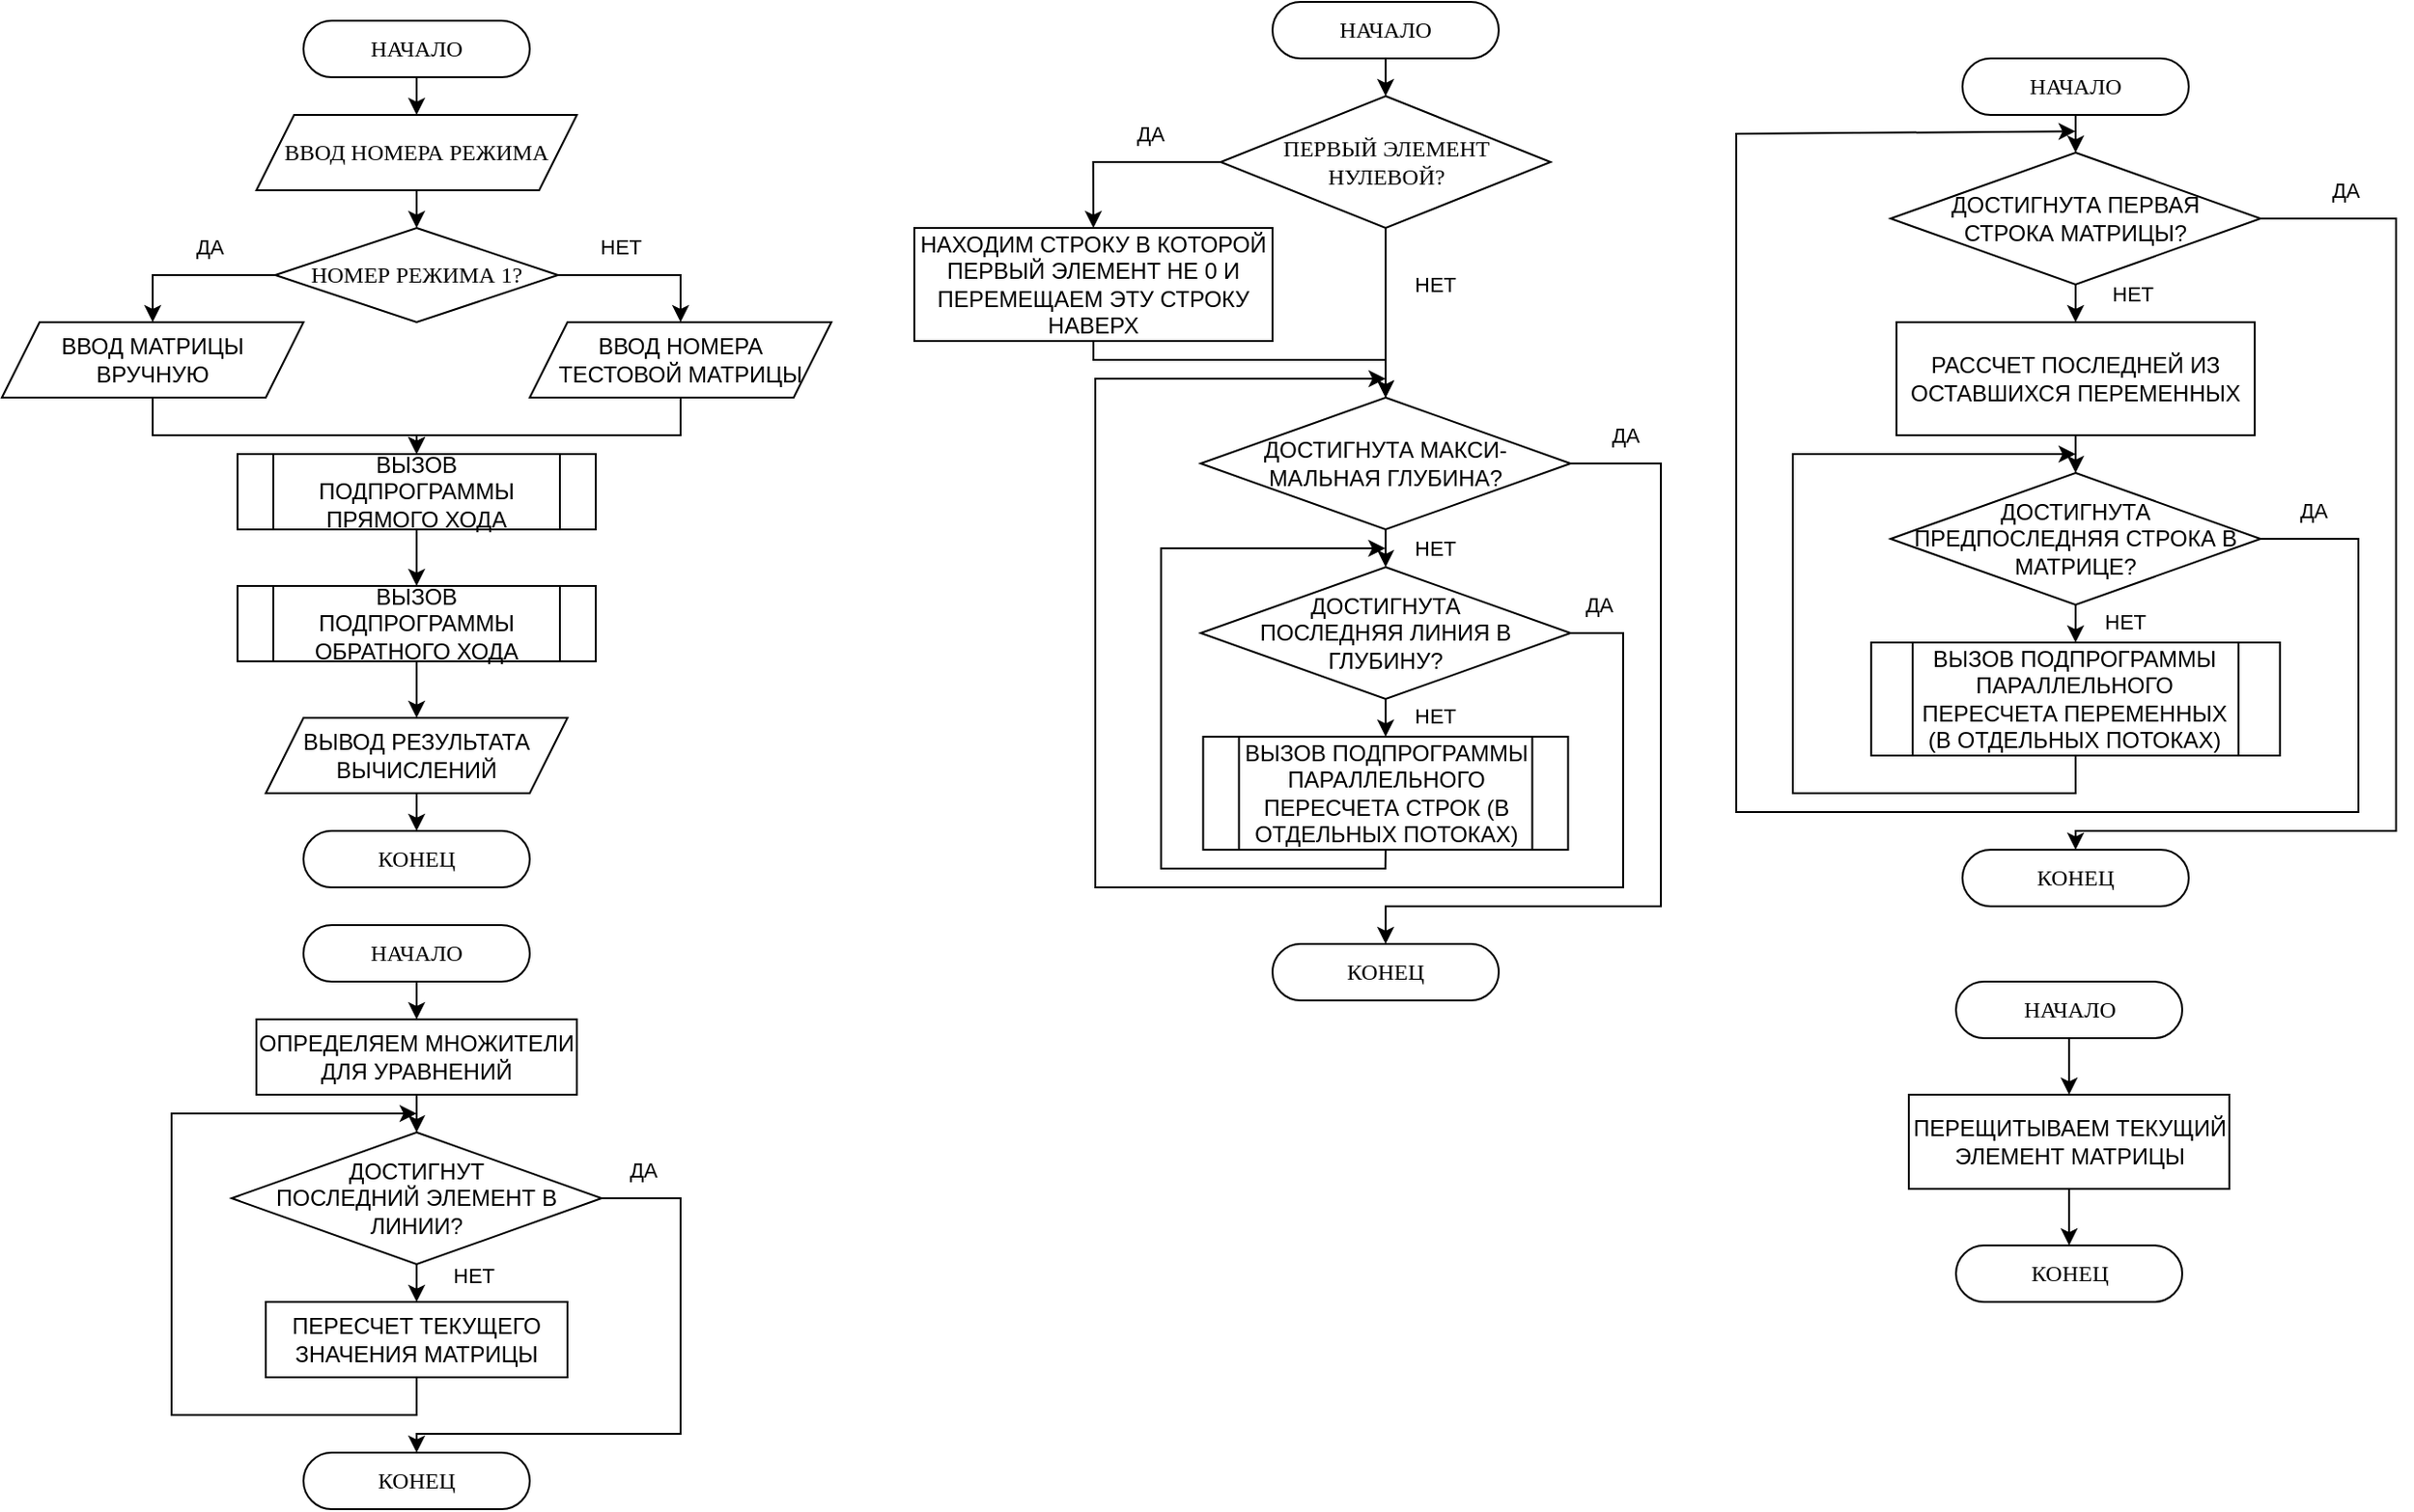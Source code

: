 <mxfile version="22.1.11" type="google">
  <diagram id="C5RBs43oDa-KdzZeNtuy" name="Page-1">
    <mxGraphModel grid="0" page="0" gridSize="10" guides="1" tooltips="1" connect="1" arrows="1" fold="1" pageScale="1" pageWidth="827" pageHeight="1169" math="0" shadow="0">
      <root>
        <mxCell id="WIyWlLk6GJQsqaUBKTNV-0" />
        <mxCell id="WIyWlLk6GJQsqaUBKTNV-1" parent="WIyWlLk6GJQsqaUBKTNV-0" />
        <mxCell id="tSCLMg4XA2x0Tfuq9uGU-0" value="&lt;font face=&quot;Times New Roman&quot;&gt;НАЧАЛО&lt;/font&gt;" style="rounded=1;whiteSpace=wrap;html=1;arcSize=50;" vertex="1" parent="WIyWlLk6GJQsqaUBKTNV-1">
          <mxGeometry x="170" y="10" width="120" height="30" as="geometry" />
        </mxCell>
        <mxCell id="tSCLMg4XA2x0Tfuq9uGU-1" value="&lt;font face=&quot;Times New Roman&quot;&gt;КОНЕЦ&lt;/font&gt;" style="rounded=1;whiteSpace=wrap;html=1;arcSize=50;" vertex="1" parent="WIyWlLk6GJQsqaUBKTNV-1">
          <mxGeometry x="170" y="440" width="120" height="30" as="geometry" />
        </mxCell>
        <mxCell id="tSCLMg4XA2x0Tfuq9uGU-2" value="&lt;font face=&quot;Times New Roman&quot;&gt;ВВОД НОМЕРА РЕЖИМА&lt;/font&gt;" style="shape=parallelogram;perimeter=parallelogramPerimeter;whiteSpace=wrap;html=1;fixedSize=1;" vertex="1" parent="WIyWlLk6GJQsqaUBKTNV-1">
          <mxGeometry x="145" y="60" width="170" height="40" as="geometry" />
        </mxCell>
        <mxCell id="tSCLMg4XA2x0Tfuq9uGU-3" value="&lt;font face=&quot;Times New Roman&quot;&gt;НОМЕР РЕЖИМА 1?&lt;/font&gt;" style="rhombus;whiteSpace=wrap;html=1;" vertex="1" parent="WIyWlLk6GJQsqaUBKTNV-1">
          <mxGeometry x="155" y="120" width="150" height="50" as="geometry" />
        </mxCell>
        <mxCell id="tSCLMg4XA2x0Tfuq9uGU-5" value="ВВОД МАТРИЦЫ ВРУЧНУЮ" style="shape=parallelogram;perimeter=parallelogramPerimeter;whiteSpace=wrap;html=1;fixedSize=1;" vertex="1" parent="WIyWlLk6GJQsqaUBKTNV-1">
          <mxGeometry x="10" y="170" width="160" height="40" as="geometry" />
        </mxCell>
        <mxCell id="tSCLMg4XA2x0Tfuq9uGU-6" value="&lt;div&gt;ВВОД НОМЕРА&lt;/div&gt;&lt;div&gt;ТЕСТОВОЙ МАТРИЦЫ&lt;/div&gt;" style="shape=parallelogram;perimeter=parallelogramPerimeter;whiteSpace=wrap;html=1;fixedSize=1;" vertex="1" parent="WIyWlLk6GJQsqaUBKTNV-1">
          <mxGeometry x="290" y="170" width="160" height="40" as="geometry" />
        </mxCell>
        <mxCell id="tSCLMg4XA2x0Tfuq9uGU-7" value="ВЫЗОВ ПОДПРОГРАММЫ ПРЯМОГО ХОДА" style="shape=process;whiteSpace=wrap;html=1;backgroundOutline=1;" vertex="1" parent="WIyWlLk6GJQsqaUBKTNV-1">
          <mxGeometry x="135" y="240" width="190" height="40" as="geometry" />
        </mxCell>
        <mxCell id="tSCLMg4XA2x0Tfuq9uGU-8" value="ВЫЗОВ ПОДПРОГРАММЫ ОБРАТНОГО ХОДА" style="shape=process;whiteSpace=wrap;html=1;backgroundOutline=1;" vertex="1" parent="WIyWlLk6GJQsqaUBKTNV-1">
          <mxGeometry x="135" y="310" width="190" height="40" as="geometry" />
        </mxCell>
        <mxCell id="tSCLMg4XA2x0Tfuq9uGU-9" value="ВЫВОД РЕЗУЛЬТАТА ВЫЧИСЛЕНИЙ" style="shape=parallelogram;perimeter=parallelogramPerimeter;whiteSpace=wrap;html=1;fixedSize=1;" vertex="1" parent="WIyWlLk6GJQsqaUBKTNV-1">
          <mxGeometry x="150" y="380" width="160" height="40" as="geometry" />
        </mxCell>
        <mxCell id="tSCLMg4XA2x0Tfuq9uGU-10" value="" style="endArrow=classic;html=1;rounded=0;exitX=0.5;exitY=1;exitDx=0;exitDy=0;entryX=0.5;entryY=0;entryDx=0;entryDy=0;" edge="1" parent="WIyWlLk6GJQsqaUBKTNV-1" source="tSCLMg4XA2x0Tfuq9uGU-0" target="tSCLMg4XA2x0Tfuq9uGU-2">
          <mxGeometry width="50" height="50" relative="1" as="geometry">
            <mxPoint x="340" y="40" as="sourcePoint" />
            <mxPoint x="390" y="-10" as="targetPoint" />
          </mxGeometry>
        </mxCell>
        <mxCell id="tSCLMg4XA2x0Tfuq9uGU-11" value="" style="endArrow=classic;html=1;rounded=0;exitX=0.5;exitY=1;exitDx=0;exitDy=0;entryX=0.5;entryY=0;entryDx=0;entryDy=0;" edge="1" parent="WIyWlLk6GJQsqaUBKTNV-1" source="tSCLMg4XA2x0Tfuq9uGU-2" target="tSCLMg4XA2x0Tfuq9uGU-3">
          <mxGeometry width="50" height="50" relative="1" as="geometry">
            <mxPoint x="340" y="130" as="sourcePoint" />
            <mxPoint x="390" y="80" as="targetPoint" />
          </mxGeometry>
        </mxCell>
        <mxCell id="tSCLMg4XA2x0Tfuq9uGU-12" value="" style="endArrow=classic;html=1;rounded=0;exitX=0;exitY=0.5;exitDx=0;exitDy=0;entryX=0.5;entryY=0;entryDx=0;entryDy=0;" edge="1" parent="WIyWlLk6GJQsqaUBKTNV-1" source="tSCLMg4XA2x0Tfuq9uGU-3" target="tSCLMg4XA2x0Tfuq9uGU-5">
          <mxGeometry width="50" height="50" relative="1" as="geometry">
            <mxPoint x="400" y="120" as="sourcePoint" />
            <mxPoint x="450" y="70" as="targetPoint" />
            <Array as="points">
              <mxPoint x="90" y="145" />
            </Array>
          </mxGeometry>
        </mxCell>
        <mxCell id="tSCLMg4XA2x0Tfuq9uGU-19" value="ДА" style="edgeLabel;html=1;align=center;verticalAlign=middle;resizable=0;points=[];" connectable="0" vertex="1" parent="tSCLMg4XA2x0Tfuq9uGU-12">
          <mxGeometry x="0.044" relative="1" as="geometry">
            <mxPoint x="12" y="-15" as="offset" />
          </mxGeometry>
        </mxCell>
        <mxCell id="tSCLMg4XA2x0Tfuq9uGU-13" value="" style="endArrow=classic;html=1;rounded=0;exitX=1;exitY=0.5;exitDx=0;exitDy=0;entryX=0.5;entryY=0;entryDx=0;entryDy=0;" edge="1" parent="WIyWlLk6GJQsqaUBKTNV-1" source="tSCLMg4XA2x0Tfuq9uGU-3" target="tSCLMg4XA2x0Tfuq9uGU-6">
          <mxGeometry width="50" height="50" relative="1" as="geometry">
            <mxPoint x="340" y="130" as="sourcePoint" />
            <mxPoint x="390" y="80" as="targetPoint" />
            <Array as="points">
              <mxPoint x="370" y="145" />
            </Array>
          </mxGeometry>
        </mxCell>
        <mxCell id="tSCLMg4XA2x0Tfuq9uGU-20" value="НЕТ" style="edgeLabel;html=1;align=center;verticalAlign=middle;resizable=0;points=[];" connectable="0" vertex="1" parent="tSCLMg4XA2x0Tfuq9uGU-13">
          <mxGeometry x="-0.267" y="-1" relative="1" as="geometry">
            <mxPoint y="-16" as="offset" />
          </mxGeometry>
        </mxCell>
        <mxCell id="tSCLMg4XA2x0Tfuq9uGU-14" value="" style="endArrow=classic;html=1;rounded=0;exitX=0.5;exitY=1;exitDx=0;exitDy=0;entryX=0.5;entryY=0;entryDx=0;entryDy=0;" edge="1" parent="WIyWlLk6GJQsqaUBKTNV-1" source="tSCLMg4XA2x0Tfuq9uGU-5" target="tSCLMg4XA2x0Tfuq9uGU-7">
          <mxGeometry width="50" height="50" relative="1" as="geometry">
            <mxPoint x="180" y="220" as="sourcePoint" />
            <mxPoint x="230" y="170" as="targetPoint" />
            <Array as="points">
              <mxPoint x="90" y="230" />
              <mxPoint x="230" y="230" />
            </Array>
          </mxGeometry>
        </mxCell>
        <mxCell id="tSCLMg4XA2x0Tfuq9uGU-15" value="" style="endArrow=classic;html=1;rounded=0;exitX=0.5;exitY=1;exitDx=0;exitDy=0;entryX=0.5;entryY=0;entryDx=0;entryDy=0;" edge="1" parent="WIyWlLk6GJQsqaUBKTNV-1" source="tSCLMg4XA2x0Tfuq9uGU-6" target="tSCLMg4XA2x0Tfuq9uGU-7">
          <mxGeometry width="50" height="50" relative="1" as="geometry">
            <mxPoint x="460" y="220" as="sourcePoint" />
            <mxPoint x="510" y="170" as="targetPoint" />
            <Array as="points">
              <mxPoint x="370" y="230" />
              <mxPoint x="230" y="230" />
            </Array>
          </mxGeometry>
        </mxCell>
        <mxCell id="tSCLMg4XA2x0Tfuq9uGU-16" value="" style="endArrow=classic;html=1;rounded=0;exitX=0.5;exitY=1;exitDx=0;exitDy=0;entryX=0.5;entryY=0;entryDx=0;entryDy=0;" edge="1" parent="WIyWlLk6GJQsqaUBKTNV-1" source="tSCLMg4XA2x0Tfuq9uGU-7" target="tSCLMg4XA2x0Tfuq9uGU-8">
          <mxGeometry width="50" height="50" relative="1" as="geometry">
            <mxPoint x="380" y="330" as="sourcePoint" />
            <mxPoint x="430" y="280" as="targetPoint" />
          </mxGeometry>
        </mxCell>
        <mxCell id="tSCLMg4XA2x0Tfuq9uGU-17" value="" style="endArrow=classic;html=1;rounded=0;exitX=0.5;exitY=1;exitDx=0;exitDy=0;entryX=0.5;entryY=0;entryDx=0;entryDy=0;" edge="1" parent="WIyWlLk6GJQsqaUBKTNV-1" source="tSCLMg4XA2x0Tfuq9uGU-8" target="tSCLMg4XA2x0Tfuq9uGU-9">
          <mxGeometry width="50" height="50" relative="1" as="geometry">
            <mxPoint x="370" y="370" as="sourcePoint" />
            <mxPoint x="420" y="320" as="targetPoint" />
          </mxGeometry>
        </mxCell>
        <mxCell id="tSCLMg4XA2x0Tfuq9uGU-18" value="" style="endArrow=classic;html=1;rounded=0;exitX=0.5;exitY=1;exitDx=0;exitDy=0;entryX=0.5;entryY=0;entryDx=0;entryDy=0;" edge="1" parent="WIyWlLk6GJQsqaUBKTNV-1" source="tSCLMg4XA2x0Tfuq9uGU-9" target="tSCLMg4XA2x0Tfuq9uGU-1">
          <mxGeometry width="50" height="50" relative="1" as="geometry">
            <mxPoint x="350" y="420" as="sourcePoint" />
            <mxPoint x="400" y="370" as="targetPoint" />
          </mxGeometry>
        </mxCell>
        <mxCell id="tSCLMg4XA2x0Tfuq9uGU-21" value="&lt;font face=&quot;Times New Roman&quot;&gt;НАЧАЛО&lt;/font&gt;" style="rounded=1;whiteSpace=wrap;html=1;arcSize=50;" vertex="1" parent="WIyWlLk6GJQsqaUBKTNV-1">
          <mxGeometry x="684" width="120" height="30" as="geometry" />
        </mxCell>
        <mxCell id="tSCLMg4XA2x0Tfuq9uGU-22" value="&lt;font face=&quot;Times New Roman&quot;&gt;НАЧАЛО&lt;/font&gt;" style="rounded=1;whiteSpace=wrap;html=1;arcSize=50;" vertex="1" parent="WIyWlLk6GJQsqaUBKTNV-1">
          <mxGeometry x="170" y="490" width="120" height="30" as="geometry" />
        </mxCell>
        <mxCell id="tSCLMg4XA2x0Tfuq9uGU-23" value="&lt;font face=&quot;Times New Roman&quot;&gt;ПЕРВЫЙ ЭЛЕМЕНТ НУЛЕВОЙ?&lt;/font&gt;" style="rhombus;whiteSpace=wrap;html=1;" vertex="1" parent="WIyWlLk6GJQsqaUBKTNV-1">
          <mxGeometry x="656.5" y="50" width="175" height="70" as="geometry" />
        </mxCell>
        <mxCell id="tSCLMg4XA2x0Tfuq9uGU-24" value="НАХОДИМ СТРОКУ В КОТОРОЙ ПЕРВЫЙ ЭЛЕМЕНТ НЕ 0 И ПЕРЕМЕЩАЕМ ЭТУ СТРОКУ НАВЕРХ" style="rounded=0;whiteSpace=wrap;html=1;" vertex="1" parent="WIyWlLk6GJQsqaUBKTNV-1">
          <mxGeometry x="494" y="120" width="190" height="60" as="geometry" />
        </mxCell>
        <mxCell id="tSCLMg4XA2x0Tfuq9uGU-25" value="&lt;div&gt;ДОСТИГНУТА МАКСИ-&lt;/div&gt;&lt;div&gt;МАЛЬНАЯ ГЛУБИНА?&lt;/div&gt;" style="rhombus;whiteSpace=wrap;html=1;" vertex="1" parent="WIyWlLk6GJQsqaUBKTNV-1">
          <mxGeometry x="645.87" y="210" width="196.25" height="70" as="geometry" />
        </mxCell>
        <mxCell id="tSCLMg4XA2x0Tfuq9uGU-26" value="&lt;div&gt;ДОСТИГНУТА&lt;/div&gt;&lt;div&gt;ПОСЛЕДНЯЯ ЛИНИЯ В ГЛУБИНУ?&lt;/div&gt;" style="rhombus;whiteSpace=wrap;html=1;" vertex="1" parent="WIyWlLk6GJQsqaUBKTNV-1">
          <mxGeometry x="645.88" y="300" width="196.25" height="70" as="geometry" />
        </mxCell>
        <mxCell id="tSCLMg4XA2x0Tfuq9uGU-27" value="ВЫЗОВ ПОДПРОГРАММЫ ПАРАЛЛЕЛЬНОГО ПЕРЕСЧЕТА СТРОК (В ОТДЕЛЬНЫХ ПОТОКАХ)" style="shape=process;whiteSpace=wrap;html=1;backgroundOutline=1;" vertex="1" parent="WIyWlLk6GJQsqaUBKTNV-1">
          <mxGeometry x="647.22" y="390" width="193.56" height="60" as="geometry" />
        </mxCell>
        <mxCell id="tSCLMg4XA2x0Tfuq9uGU-28" value="&lt;font face=&quot;Times New Roman&quot;&gt;КОНЕЦ&lt;/font&gt;" style="rounded=1;whiteSpace=wrap;html=1;arcSize=50;" vertex="1" parent="WIyWlLk6GJQsqaUBKTNV-1">
          <mxGeometry x="684.01" y="500" width="120" height="30" as="geometry" />
        </mxCell>
        <mxCell id="tSCLMg4XA2x0Tfuq9uGU-29" value="" style="endArrow=classic;html=1;rounded=0;exitX=0.5;exitY=1;exitDx=0;exitDy=0;entryX=0.5;entryY=0;entryDx=0;entryDy=0;" edge="1" parent="WIyWlLk6GJQsqaUBKTNV-1" source="tSCLMg4XA2x0Tfuq9uGU-21" target="tSCLMg4XA2x0Tfuq9uGU-23">
          <mxGeometry width="50" height="50" relative="1" as="geometry">
            <mxPoint x="604.87" y="60" as="sourcePoint" />
            <mxPoint x="654.87" y="10" as="targetPoint" />
          </mxGeometry>
        </mxCell>
        <mxCell id="tSCLMg4XA2x0Tfuq9uGU-30" value="" style="endArrow=classic;html=1;rounded=0;exitX=0;exitY=0.5;exitDx=0;exitDy=0;entryX=0.5;entryY=0;entryDx=0;entryDy=0;" edge="1" parent="WIyWlLk6GJQsqaUBKTNV-1" source="tSCLMg4XA2x0Tfuq9uGU-23" target="tSCLMg4XA2x0Tfuq9uGU-24">
          <mxGeometry width="50" height="50" relative="1" as="geometry">
            <mxPoint x="554.87" y="60" as="sourcePoint" />
            <mxPoint x="604.87" y="10" as="targetPoint" />
            <Array as="points">
              <mxPoint x="588.87" y="85" />
            </Array>
          </mxGeometry>
        </mxCell>
        <mxCell id="tSCLMg4XA2x0Tfuq9uGU-38" value="ДА" style="edgeLabel;html=1;align=center;verticalAlign=middle;resizable=0;points=[];" connectable="0" vertex="1" parent="tSCLMg4XA2x0Tfuq9uGU-30">
          <mxGeometry x="-0.266" y="-2" relative="1" as="geometry">
            <mxPoint y="-13" as="offset" />
          </mxGeometry>
        </mxCell>
        <mxCell id="tSCLMg4XA2x0Tfuq9uGU-31" value="" style="endArrow=classic;html=1;rounded=0;exitX=0.5;exitY=1;exitDx=0;exitDy=0;entryX=0.5;entryY=0;entryDx=0;entryDy=0;" edge="1" parent="WIyWlLk6GJQsqaUBKTNV-1" source="tSCLMg4XA2x0Tfuq9uGU-23" target="tSCLMg4XA2x0Tfuq9uGU-25">
          <mxGeometry width="50" height="50" relative="1" as="geometry">
            <mxPoint x="714.87" y="200" as="sourcePoint" />
            <mxPoint x="764.87" y="150" as="targetPoint" />
          </mxGeometry>
        </mxCell>
        <mxCell id="tSCLMg4XA2x0Tfuq9uGU-39" value="НЕТ" style="edgeLabel;html=1;align=center;verticalAlign=middle;resizable=0;points=[];" connectable="0" vertex="1" parent="tSCLMg4XA2x0Tfuq9uGU-31">
          <mxGeometry x="-0.244" relative="1" as="geometry">
            <mxPoint x="26" y="-4" as="offset" />
          </mxGeometry>
        </mxCell>
        <mxCell id="tSCLMg4XA2x0Tfuq9uGU-32" value="" style="endArrow=classic;html=1;rounded=0;exitX=0.5;exitY=1;exitDx=0;exitDy=0;entryX=0.5;entryY=0;entryDx=0;entryDy=0;" edge="1" parent="WIyWlLk6GJQsqaUBKTNV-1" source="tSCLMg4XA2x0Tfuq9uGU-24" target="tSCLMg4XA2x0Tfuq9uGU-25">
          <mxGeometry width="50" height="50" relative="1" as="geometry">
            <mxPoint x="584.87" y="230" as="sourcePoint" />
            <mxPoint x="634.87" y="180" as="targetPoint" />
            <Array as="points">
              <mxPoint x="589" y="190" />
              <mxPoint x="744" y="190" />
            </Array>
          </mxGeometry>
        </mxCell>
        <mxCell id="tSCLMg4XA2x0Tfuq9uGU-33" value="" style="endArrow=classic;html=1;rounded=0;exitX=0.5;exitY=1;exitDx=0;exitDy=0;entryX=0.5;entryY=0;entryDx=0;entryDy=0;" edge="1" parent="WIyWlLk6GJQsqaUBKTNV-1" source="tSCLMg4XA2x0Tfuq9uGU-25" target="tSCLMg4XA2x0Tfuq9uGU-26">
          <mxGeometry width="50" height="50" relative="1" as="geometry">
            <mxPoint x="614.87" y="300" as="sourcePoint" />
            <mxPoint x="664.87" y="250" as="targetPoint" />
          </mxGeometry>
        </mxCell>
        <mxCell id="tSCLMg4XA2x0Tfuq9uGU-42" value="НЕТ" style="edgeLabel;html=1;align=center;verticalAlign=middle;resizable=0;points=[];" connectable="0" vertex="1" parent="tSCLMg4XA2x0Tfuq9uGU-33">
          <mxGeometry x="0.488" relative="1" as="geometry">
            <mxPoint x="26" y="-5" as="offset" />
          </mxGeometry>
        </mxCell>
        <mxCell id="tSCLMg4XA2x0Tfuq9uGU-34" value="" style="endArrow=classic;html=1;rounded=0;exitX=0.5;exitY=1;exitDx=0;exitDy=0;entryX=0.5;entryY=0;entryDx=0;entryDy=0;" edge="1" parent="WIyWlLk6GJQsqaUBKTNV-1" source="tSCLMg4XA2x0Tfuq9uGU-26" target="tSCLMg4XA2x0Tfuq9uGU-27">
          <mxGeometry width="50" height="50" relative="1" as="geometry">
            <mxPoint x="794.87" y="330" as="sourcePoint" />
            <mxPoint x="844.87" y="280" as="targetPoint" />
          </mxGeometry>
        </mxCell>
        <mxCell id="tSCLMg4XA2x0Tfuq9uGU-43" value="&lt;div&gt;НЕТ&lt;/div&gt;" style="edgeLabel;html=1;align=center;verticalAlign=middle;resizable=0;points=[];" connectable="0" vertex="1" parent="tSCLMg4XA2x0Tfuq9uGU-34">
          <mxGeometry x="-0.1" y="1" relative="1" as="geometry">
            <mxPoint x="25" as="offset" />
          </mxGeometry>
        </mxCell>
        <mxCell id="tSCLMg4XA2x0Tfuq9uGU-35" value="" style="endArrow=classic;html=1;rounded=0;exitX=0.5;exitY=1;exitDx=0;exitDy=0;" edge="1" parent="WIyWlLk6GJQsqaUBKTNV-1" source="tSCLMg4XA2x0Tfuq9uGU-27">
          <mxGeometry width="50" height="50" relative="1" as="geometry">
            <mxPoint x="544.87" y="400" as="sourcePoint" />
            <mxPoint x="743.87" y="290" as="targetPoint" />
            <Array as="points">
              <mxPoint x="743.87" y="460" />
              <mxPoint x="624.87" y="460" />
              <mxPoint x="624.87" y="290" />
            </Array>
          </mxGeometry>
        </mxCell>
        <mxCell id="tSCLMg4XA2x0Tfuq9uGU-36" value="" style="endArrow=classic;html=1;rounded=0;exitX=1;exitY=0.5;exitDx=0;exitDy=0;" edge="1" parent="WIyWlLk6GJQsqaUBKTNV-1" source="tSCLMg4XA2x0Tfuq9uGU-26">
          <mxGeometry width="50" height="50" relative="1" as="geometry">
            <mxPoint x="530" y="410" as="sourcePoint" />
            <mxPoint x="744" y="200" as="targetPoint" />
            <Array as="points">
              <mxPoint x="870" y="335" />
              <mxPoint x="870" y="470" />
              <mxPoint x="590" y="470" />
              <mxPoint x="590" y="200" />
            </Array>
          </mxGeometry>
        </mxCell>
        <mxCell id="tSCLMg4XA2x0Tfuq9uGU-41" value="ДА" style="edgeLabel;html=1;align=center;verticalAlign=middle;resizable=0;points=[];" connectable="0" vertex="1" parent="tSCLMg4XA2x0Tfuq9uGU-36">
          <mxGeometry x="-0.965" relative="1" as="geometry">
            <mxPoint y="-15" as="offset" />
          </mxGeometry>
        </mxCell>
        <mxCell id="tSCLMg4XA2x0Tfuq9uGU-37" value="" style="endArrow=classic;html=1;rounded=0;exitX=1;exitY=0.5;exitDx=0;exitDy=0;entryX=0.5;entryY=0;entryDx=0;entryDy=0;" edge="1" parent="WIyWlLk6GJQsqaUBKTNV-1" source="tSCLMg4XA2x0Tfuq9uGU-25" target="tSCLMg4XA2x0Tfuq9uGU-28">
          <mxGeometry width="50" height="50" relative="1" as="geometry">
            <mxPoint x="830" y="180" as="sourcePoint" />
            <mxPoint x="880" y="130" as="targetPoint" />
            <Array as="points">
              <mxPoint x="890" y="245" />
              <mxPoint x="890" y="480" />
              <mxPoint x="744" y="480" />
            </Array>
          </mxGeometry>
        </mxCell>
        <mxCell id="tSCLMg4XA2x0Tfuq9uGU-40" value="ДА" style="edgeLabel;html=1;align=center;verticalAlign=middle;resizable=0;points=[];" connectable="0" vertex="1" parent="tSCLMg4XA2x0Tfuq9uGU-37">
          <mxGeometry x="-0.918" y="-1" relative="1" as="geometry">
            <mxPoint x="10" y="-16" as="offset" />
          </mxGeometry>
        </mxCell>
        <mxCell id="tSCLMg4XA2x0Tfuq9uGU-44" value="ОПРЕДЕЛЯЕМ МНОЖИТЕЛИ ДЛЯ УРАВНЕНИЙ" style="rounded=0;whiteSpace=wrap;html=1;" vertex="1" parent="WIyWlLk6GJQsqaUBKTNV-1">
          <mxGeometry x="145" y="540" width="170" height="40" as="geometry" />
        </mxCell>
        <mxCell id="tSCLMg4XA2x0Tfuq9uGU-45" value="&lt;div&gt;ДОСТИГНУТ&lt;/div&gt;&lt;div&gt;ПОСЛЕДНИЙ ЭЛЕМЕНТ В ЛИНИИ?&lt;/div&gt;" style="rhombus;whiteSpace=wrap;html=1;" vertex="1" parent="WIyWlLk6GJQsqaUBKTNV-1">
          <mxGeometry x="131.87" y="600" width="196.25" height="70" as="geometry" />
        </mxCell>
        <mxCell id="tSCLMg4XA2x0Tfuq9uGU-46" value="ПЕРЕСЧЕТ ТЕКУЩЕГО ЗНАЧЕНИЯ МАТРИЦЫ" style="rounded=0;whiteSpace=wrap;html=1;" vertex="1" parent="WIyWlLk6GJQsqaUBKTNV-1">
          <mxGeometry x="150" y="690" width="160" height="40" as="geometry" />
        </mxCell>
        <mxCell id="tSCLMg4XA2x0Tfuq9uGU-48" value="&lt;font face=&quot;Times New Roman&quot;&gt;КОНЕЦ&lt;/font&gt;" style="rounded=1;whiteSpace=wrap;html=1;arcSize=50;" vertex="1" parent="WIyWlLk6GJQsqaUBKTNV-1">
          <mxGeometry x="170" y="770" width="120" height="30" as="geometry" />
        </mxCell>
        <mxCell id="tSCLMg4XA2x0Tfuq9uGU-49" value="" style="endArrow=classic;html=1;rounded=0;exitX=0.5;exitY=1;exitDx=0;exitDy=0;entryX=0.5;entryY=0;entryDx=0;entryDy=0;" edge="1" parent="WIyWlLk6GJQsqaUBKTNV-1" source="tSCLMg4XA2x0Tfuq9uGU-22" target="tSCLMg4XA2x0Tfuq9uGU-44">
          <mxGeometry width="50" height="50" relative="1" as="geometry">
            <mxPoint x="80" y="650" as="sourcePoint" />
            <mxPoint x="130" y="600" as="targetPoint" />
          </mxGeometry>
        </mxCell>
        <mxCell id="tSCLMg4XA2x0Tfuq9uGU-50" value="" style="endArrow=classic;html=1;rounded=0;exitX=0.5;exitY=1;exitDx=0;exitDy=0;entryX=0.5;entryY=0;entryDx=0;entryDy=0;" edge="1" parent="WIyWlLk6GJQsqaUBKTNV-1" source="tSCLMg4XA2x0Tfuq9uGU-44" target="tSCLMg4XA2x0Tfuq9uGU-45">
          <mxGeometry width="50" height="50" relative="1" as="geometry">
            <mxPoint x="110" y="650" as="sourcePoint" />
            <mxPoint x="160" y="600" as="targetPoint" />
          </mxGeometry>
        </mxCell>
        <mxCell id="tSCLMg4XA2x0Tfuq9uGU-51" value="" style="endArrow=classic;html=1;rounded=0;exitX=0.5;exitY=1;exitDx=0;exitDy=0;entryX=0.5;entryY=0;entryDx=0;entryDy=0;" edge="1" parent="WIyWlLk6GJQsqaUBKTNV-1" source="tSCLMg4XA2x0Tfuq9uGU-45" target="tSCLMg4XA2x0Tfuq9uGU-46">
          <mxGeometry width="50" height="50" relative="1" as="geometry">
            <mxPoint x="50" y="670" as="sourcePoint" />
            <mxPoint x="100" y="620" as="targetPoint" />
          </mxGeometry>
        </mxCell>
        <mxCell id="tSCLMg4XA2x0Tfuq9uGU-55" value="НЕТ" style="edgeLabel;html=1;align=center;verticalAlign=middle;resizable=0;points=[];" connectable="0" vertex="1" parent="tSCLMg4XA2x0Tfuq9uGU-51">
          <mxGeometry x="-0.4" y="2" relative="1" as="geometry">
            <mxPoint x="28" as="offset" />
          </mxGeometry>
        </mxCell>
        <mxCell id="tSCLMg4XA2x0Tfuq9uGU-52" value="" style="endArrow=classic;html=1;rounded=0;exitX=0.5;exitY=1;exitDx=0;exitDy=0;" edge="1" parent="WIyWlLk6GJQsqaUBKTNV-1" source="tSCLMg4XA2x0Tfuq9uGU-46">
          <mxGeometry width="50" height="50" relative="1" as="geometry">
            <mxPoint x="90" y="720" as="sourcePoint" />
            <mxPoint x="230" y="590" as="targetPoint" />
            <Array as="points">
              <mxPoint x="230" y="750" />
              <mxPoint x="100" y="750" />
              <mxPoint x="100" y="590" />
            </Array>
          </mxGeometry>
        </mxCell>
        <mxCell id="tSCLMg4XA2x0Tfuq9uGU-53" value="" style="endArrow=classic;html=1;rounded=0;exitX=1;exitY=0.5;exitDx=0;exitDy=0;entryX=0.5;entryY=0;entryDx=0;entryDy=0;" edge="1" parent="WIyWlLk6GJQsqaUBKTNV-1" source="tSCLMg4XA2x0Tfuq9uGU-45" target="tSCLMg4XA2x0Tfuq9uGU-48">
          <mxGeometry width="50" height="50" relative="1" as="geometry">
            <mxPoint x="350" y="670" as="sourcePoint" />
            <mxPoint x="400" y="620" as="targetPoint" />
            <Array as="points">
              <mxPoint x="370" y="635" />
              <mxPoint x="370" y="760" />
              <mxPoint x="230" y="760" />
            </Array>
          </mxGeometry>
        </mxCell>
        <mxCell id="tSCLMg4XA2x0Tfuq9uGU-54" value="ДА" style="edgeLabel;html=1;align=center;verticalAlign=middle;resizable=0;points=[];" connectable="0" vertex="1" parent="tSCLMg4XA2x0Tfuq9uGU-53">
          <mxGeometry x="-0.865" relative="1" as="geometry">
            <mxPoint y="-15" as="offset" />
          </mxGeometry>
        </mxCell>
        <mxCell id="jNLgGB7stfQPGRVXb0KS-25" value="&lt;font face=&quot;Times New Roman&quot;&gt;НАЧАЛО&lt;/font&gt;" style="rounded=1;whiteSpace=wrap;html=1;arcSize=50;" vertex="1" parent="WIyWlLk6GJQsqaUBKTNV-1">
          <mxGeometry x="1050" y="30" width="120" height="30" as="geometry" />
        </mxCell>
        <mxCell id="jNLgGB7stfQPGRVXb0KS-28" value="&lt;div&gt;ДОСТИГНУТА ПЕРВАЯ&lt;/div&gt;&lt;div&gt;СТРОКА МАТРИЦЫ&lt;span style=&quot;background-color: initial;&quot;&gt;?&lt;/span&gt;&lt;/div&gt;" style="rhombus;whiteSpace=wrap;html=1;" vertex="1" parent="WIyWlLk6GJQsqaUBKTNV-1">
          <mxGeometry x="1011.87" y="80" width="196.25" height="70" as="geometry" />
        </mxCell>
        <mxCell id="jNLgGB7stfQPGRVXb0KS-29" value="&lt;div&gt;ДОСТИГНУТА&lt;/div&gt;&lt;div&gt;ПРЕДПОСЛЕДНЯЯ СТРОКА В МАТРИЦЕ?&lt;/div&gt;" style="rhombus;whiteSpace=wrap;html=1;" vertex="1" parent="WIyWlLk6GJQsqaUBKTNV-1">
          <mxGeometry x="1011.87" y="250" width="196.25" height="70" as="geometry" />
        </mxCell>
        <mxCell id="jNLgGB7stfQPGRVXb0KS-30" value="ВЫЗОВ ПОДПРОГРАММЫ ПАРАЛЛЕЛЬНОГО ПЕРЕСЧЕТА ПЕРЕМЕННЫХ (В ОТДЕЛЬНЫХ ПОТОКАХ)" style="shape=process;whiteSpace=wrap;html=1;backgroundOutline=1;" vertex="1" parent="WIyWlLk6GJQsqaUBKTNV-1">
          <mxGeometry x="1001.59" y="340" width="216.79" height="60" as="geometry" />
        </mxCell>
        <mxCell id="jNLgGB7stfQPGRVXb0KS-31" value="&lt;font face=&quot;Times New Roman&quot;&gt;КОНЕЦ&lt;/font&gt;" style="rounded=1;whiteSpace=wrap;html=1;arcSize=50;" vertex="1" parent="WIyWlLk6GJQsqaUBKTNV-1">
          <mxGeometry x="1050" y="450" width="120" height="30" as="geometry" />
        </mxCell>
        <mxCell id="jNLgGB7stfQPGRVXb0KS-32" value="" style="endArrow=classic;html=1;rounded=0;exitX=0.5;exitY=1;exitDx=0;exitDy=0;entryX=0.5;entryY=0;entryDx=0;entryDy=0;" edge="1" parent="WIyWlLk6GJQsqaUBKTNV-1" source="jNLgGB7stfQPGRVXb0KS-25">
          <mxGeometry width="50" height="50" relative="1" as="geometry">
            <mxPoint x="970.87" y="90" as="sourcePoint" />
            <mxPoint x="1110" y="80" as="targetPoint" />
          </mxGeometry>
        </mxCell>
        <mxCell id="jNLgGB7stfQPGRVXb0KS-40" value="" style="endArrow=classic;html=1;rounded=0;exitX=0.5;exitY=1;exitDx=0;exitDy=0;entryX=0.5;entryY=0;entryDx=0;entryDy=0;" edge="1" parent="WIyWlLk6GJQsqaUBKTNV-1" source="jNLgGB7stfQPGRVXb0KS-29" target="jNLgGB7stfQPGRVXb0KS-30">
          <mxGeometry width="50" height="50" relative="1" as="geometry">
            <mxPoint x="1160.86" y="280" as="sourcePoint" />
            <mxPoint x="1210.86" y="230" as="targetPoint" />
          </mxGeometry>
        </mxCell>
        <mxCell id="jNLgGB7stfQPGRVXb0KS-41" value="&lt;div&gt;НЕТ&lt;/div&gt;" style="edgeLabel;html=1;align=center;verticalAlign=middle;resizable=0;points=[];" connectable="0" vertex="1" parent="jNLgGB7stfQPGRVXb0KS-40">
          <mxGeometry x="-0.1" y="1" relative="1" as="geometry">
            <mxPoint x="25" as="offset" />
          </mxGeometry>
        </mxCell>
        <mxCell id="jNLgGB7stfQPGRVXb0KS-47" value="РАССЧЕТ ПОСЛЕДНЕЙ ИЗ ОСТАВШИХСЯ ПЕРЕМЕННЫХ" style="rounded=0;whiteSpace=wrap;html=1;" vertex="1" parent="WIyWlLk6GJQsqaUBKTNV-1">
          <mxGeometry x="1014.99" y="170" width="190" height="60" as="geometry" />
        </mxCell>
        <mxCell id="jNLgGB7stfQPGRVXb0KS-48" value="" style="endArrow=classic;html=1;rounded=0;exitX=0.5;exitY=1;exitDx=0;exitDy=0;entryX=0.5;entryY=0;entryDx=0;entryDy=0;" edge="1" parent="WIyWlLk6GJQsqaUBKTNV-1" source="jNLgGB7stfQPGRVXb0KS-28" target="jNLgGB7stfQPGRVXb0KS-47">
          <mxGeometry width="50" height="50" relative="1" as="geometry">
            <mxPoint x="870" y="240" as="sourcePoint" />
            <mxPoint x="920" y="190" as="targetPoint" />
          </mxGeometry>
        </mxCell>
        <mxCell id="jNLgGB7stfQPGRVXb0KS-54" value="НЕТ" style="edgeLabel;html=1;align=center;verticalAlign=middle;resizable=0;points=[];" connectable="0" vertex="1" parent="jNLgGB7stfQPGRVXb0KS-48">
          <mxGeometry x="-0.507" y="1" relative="1" as="geometry">
            <mxPoint x="29" as="offset" />
          </mxGeometry>
        </mxCell>
        <mxCell id="jNLgGB7stfQPGRVXb0KS-49" value="" style="endArrow=classic;html=1;rounded=0;exitX=0.5;exitY=1;exitDx=0;exitDy=0;entryX=0.5;entryY=0;entryDx=0;entryDy=0;" edge="1" parent="WIyWlLk6GJQsqaUBKTNV-1" source="jNLgGB7stfQPGRVXb0KS-47" target="jNLgGB7stfQPGRVXb0KS-29">
          <mxGeometry width="50" height="50" relative="1" as="geometry">
            <mxPoint x="870" y="240" as="sourcePoint" />
            <mxPoint x="920" y="190" as="targetPoint" />
          </mxGeometry>
        </mxCell>
        <mxCell id="jNLgGB7stfQPGRVXb0KS-50" value="" style="endArrow=classic;html=1;rounded=0;exitX=0.5;exitY=1;exitDx=0;exitDy=0;" edge="1" parent="WIyWlLk6GJQsqaUBKTNV-1" source="jNLgGB7stfQPGRVXb0KS-30">
          <mxGeometry width="50" height="50" relative="1" as="geometry">
            <mxPoint x="870" y="330" as="sourcePoint" />
            <mxPoint x="1110" y="240" as="targetPoint" />
            <Array as="points">
              <mxPoint x="1110" y="420" />
              <mxPoint x="960" y="420" />
              <mxPoint x="960" y="240" />
            </Array>
          </mxGeometry>
        </mxCell>
        <mxCell id="jNLgGB7stfQPGRVXb0KS-51" value="" style="endArrow=classic;html=1;rounded=0;exitX=1;exitY=0.5;exitDx=0;exitDy=0;" edge="1" parent="WIyWlLk6GJQsqaUBKTNV-1" source="jNLgGB7stfQPGRVXb0KS-29">
          <mxGeometry width="50" height="50" relative="1" as="geometry">
            <mxPoint x="870" y="330" as="sourcePoint" />
            <mxPoint x="1110" y="68.71" as="targetPoint" />
            <Array as="points">
              <mxPoint x="1260" y="285" />
              <mxPoint x="1260" y="430" />
              <mxPoint x="930" y="430" />
              <mxPoint x="930" y="70" />
            </Array>
          </mxGeometry>
        </mxCell>
        <mxCell id="jNLgGB7stfQPGRVXb0KS-55" value="ДА" style="edgeLabel;html=1;align=center;verticalAlign=middle;resizable=0;points=[];" connectable="0" vertex="1" parent="jNLgGB7stfQPGRVXb0KS-51">
          <mxGeometry x="-0.948" relative="1" as="geometry">
            <mxPoint y="-15" as="offset" />
          </mxGeometry>
        </mxCell>
        <mxCell id="jNLgGB7stfQPGRVXb0KS-52" value="" style="endArrow=classic;html=1;rounded=0;exitX=1;exitY=0.5;exitDx=0;exitDy=0;entryX=0.5;entryY=0;entryDx=0;entryDy=0;" edge="1" parent="WIyWlLk6GJQsqaUBKTNV-1" source="jNLgGB7stfQPGRVXb0KS-28" target="jNLgGB7stfQPGRVXb0KS-31">
          <mxGeometry width="50" height="50" relative="1" as="geometry">
            <mxPoint x="860" y="320" as="sourcePoint" />
            <mxPoint x="910" y="270" as="targetPoint" />
            <Array as="points">
              <mxPoint x="1280" y="115" />
              <mxPoint x="1280" y="440" />
              <mxPoint x="1110" y="440" />
            </Array>
          </mxGeometry>
        </mxCell>
        <mxCell id="jNLgGB7stfQPGRVXb0KS-53" value="ДА" style="edgeLabel;html=1;align=center;verticalAlign=middle;resizable=0;points=[];" connectable="0" vertex="1" parent="jNLgGB7stfQPGRVXb0KS-52">
          <mxGeometry x="-0.844" relative="1" as="geometry">
            <mxPoint y="-15" as="offset" />
          </mxGeometry>
        </mxCell>
        <mxCell id="jNLgGB7stfQPGRVXb0KS-59" value="&lt;font face=&quot;Times New Roman&quot;&gt;НАЧАЛО&lt;/font&gt;" style="rounded=1;whiteSpace=wrap;html=1;arcSize=50;" vertex="1" parent="WIyWlLk6GJQsqaUBKTNV-1">
          <mxGeometry x="1046.56" y="520" width="120" height="30" as="geometry" />
        </mxCell>
        <mxCell id="jNLgGB7stfQPGRVXb0KS-61" value="&lt;font face=&quot;Times New Roman&quot;&gt;КОНЕЦ&lt;/font&gt;" style="rounded=1;whiteSpace=wrap;html=1;arcSize=50;" vertex="1" parent="WIyWlLk6GJQsqaUBKTNV-1">
          <mxGeometry x="1046.56" y="660" width="120" height="30" as="geometry" />
        </mxCell>
        <mxCell id="jNLgGB7stfQPGRVXb0KS-62" value="" style="endArrow=classic;html=1;rounded=0;exitX=0.5;exitY=1;exitDx=0;exitDy=0;entryX=0.5;entryY=0;entryDx=0;entryDy=0;" edge="1" parent="WIyWlLk6GJQsqaUBKTNV-1" source="jNLgGB7stfQPGRVXb0KS-59" target="jNLgGB7stfQPGRVXb0KS-70">
          <mxGeometry width="50" height="50" relative="1" as="geometry">
            <mxPoint x="967.43" y="580" as="sourcePoint" />
            <mxPoint x="1106.56" y="570" as="targetPoint" />
          </mxGeometry>
        </mxCell>
        <mxCell id="jNLgGB7stfQPGRVXb0KS-63" value="" style="endArrow=classic;html=1;rounded=0;exitX=0.5;exitY=1;exitDx=0;exitDy=0;entryX=0.5;entryY=0;entryDx=0;entryDy=0;" edge="1" parent="WIyWlLk6GJQsqaUBKTNV-1" source="jNLgGB7stfQPGRVXb0KS-70">
          <mxGeometry width="50" height="50" relative="1" as="geometry">
            <mxPoint x="1106.555" y="640" as="sourcePoint" />
            <mxPoint x="1106.565" y="660" as="targetPoint" />
          </mxGeometry>
        </mxCell>
        <mxCell id="jNLgGB7stfQPGRVXb0KS-70" value="ПЕРЕЩИТЫВАЕМ ТЕКУЩИЙ ЭЛЕМЕНТ МАТРИЦЫ" style="rounded=0;whiteSpace=wrap;html=1;" vertex="1" parent="WIyWlLk6GJQsqaUBKTNV-1">
          <mxGeometry x="1021.56" y="580" width="170" height="50" as="geometry" />
        </mxCell>
      </root>
    </mxGraphModel>
  </diagram>
</mxfile>
